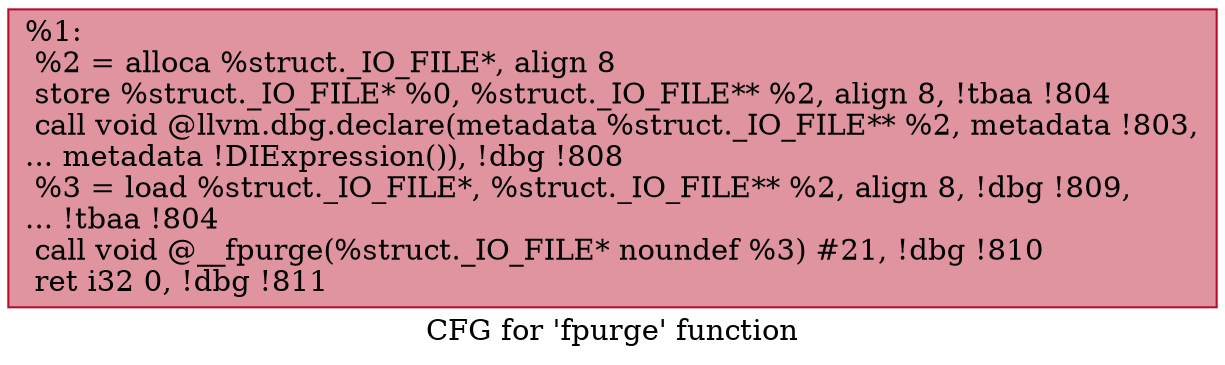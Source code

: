 digraph "CFG for 'fpurge' function" {
	label="CFG for 'fpurge' function";

	Node0x18487c0 [shape=record,color="#b70d28ff", style=filled, fillcolor="#b70d2870",label="{%1:\l  %2 = alloca %struct._IO_FILE*, align 8\l  store %struct._IO_FILE* %0, %struct._IO_FILE** %2, align 8, !tbaa !804\l  call void @llvm.dbg.declare(metadata %struct._IO_FILE** %2, metadata !803,\l... metadata !DIExpression()), !dbg !808\l  %3 = load %struct._IO_FILE*, %struct._IO_FILE** %2, align 8, !dbg !809,\l... !tbaa !804\l  call void @__fpurge(%struct._IO_FILE* noundef %3) #21, !dbg !810\l  ret i32 0, !dbg !811\l}"];
}

